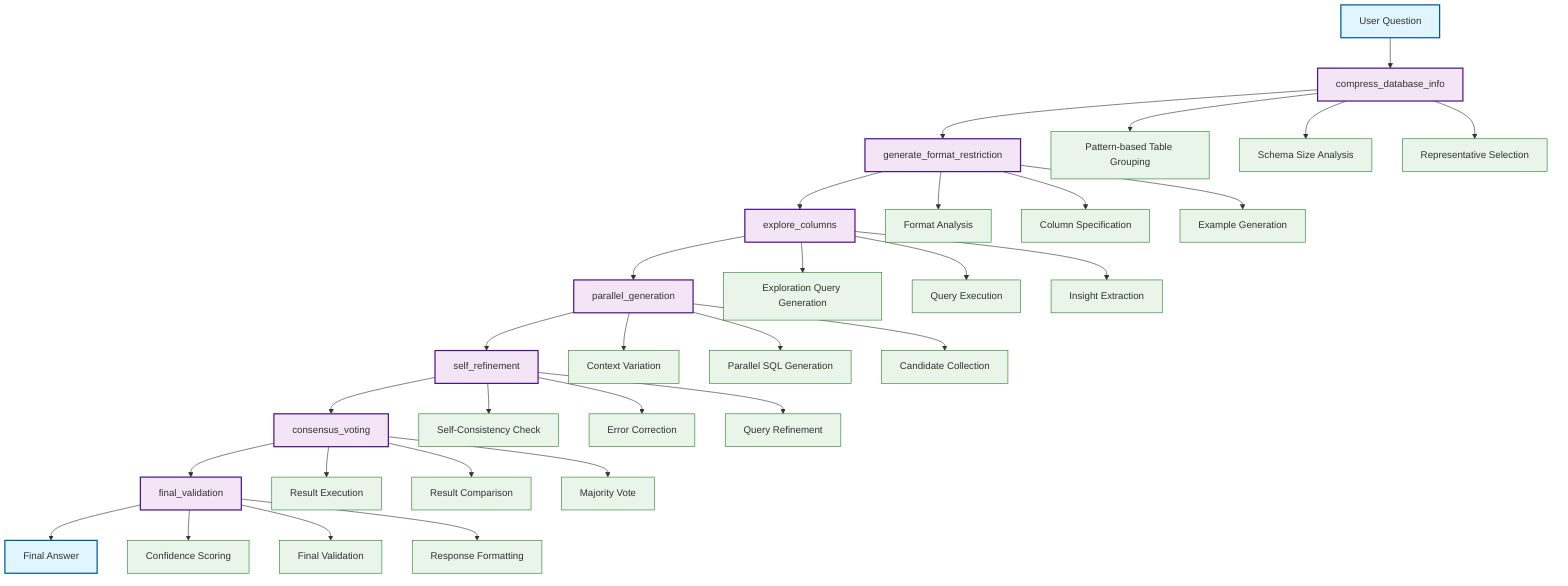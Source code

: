 graph TD
    A[User Question] --> B[compress_database_info]
    B --> C[generate_format_restriction]
    C --> D[explore_columns]
    D --> E[parallel_generation]
    E --> F[self_refinement]
    F --> G[consensus_voting]
    G --> H[final_validation]
    H --> I[Final Answer]
    
    %% Detailed sub-processes
    B --> B1[Pattern-based Table Grouping]
    B --> B2[Schema Size Analysis]
    B --> B3[Representative Selection]
    
    C --> C1[Format Analysis]
    C --> C2[Column Specification]
    C --> C3[Example Generation]
    
    D --> D1[Exploration Query Generation]
    D --> D2[Query Execution]
    D --> D3[Insight Extraction]
    
    E --> E1[Context Variation]
    E --> E2[Parallel SQL Generation]
    E --> E3[Candidate Collection]
    
    F --> F1[Self-Consistency Check]
    F --> F2[Error Correction]
    F --> F3[Query Refinement]
    
    G --> G1[Result Execution]
    G --> G2[Result Comparison]
    G --> G3[Majority Vote]
    
    H --> H1[Confidence Scoring]
    H --> H2[Final Validation]
    H --> H3[Response Formatting]
    
    %% Styling
    classDef startEnd fill:#e1f5fe,stroke:#01579b,stroke-width:2px
    classDef mainProcess fill:#f3e5f5,stroke:#4a148c,stroke-width:2px
    classDef subProcess fill:#e8f5e8,stroke:#2e7d32,stroke-width:1px
    classDef innovation fill:#fff3e0,stroke:#f57c00,stroke-width:2px
    
    class A,I startEnd
    class B,C,D,E,F,G,H mainProcess
    class B1,B2,B3,C1,C2,C3,D1,D2,D3,E1,E2,E3,F1,F2,F3,G1,G2,G3,H1,H2,H3 subProcess